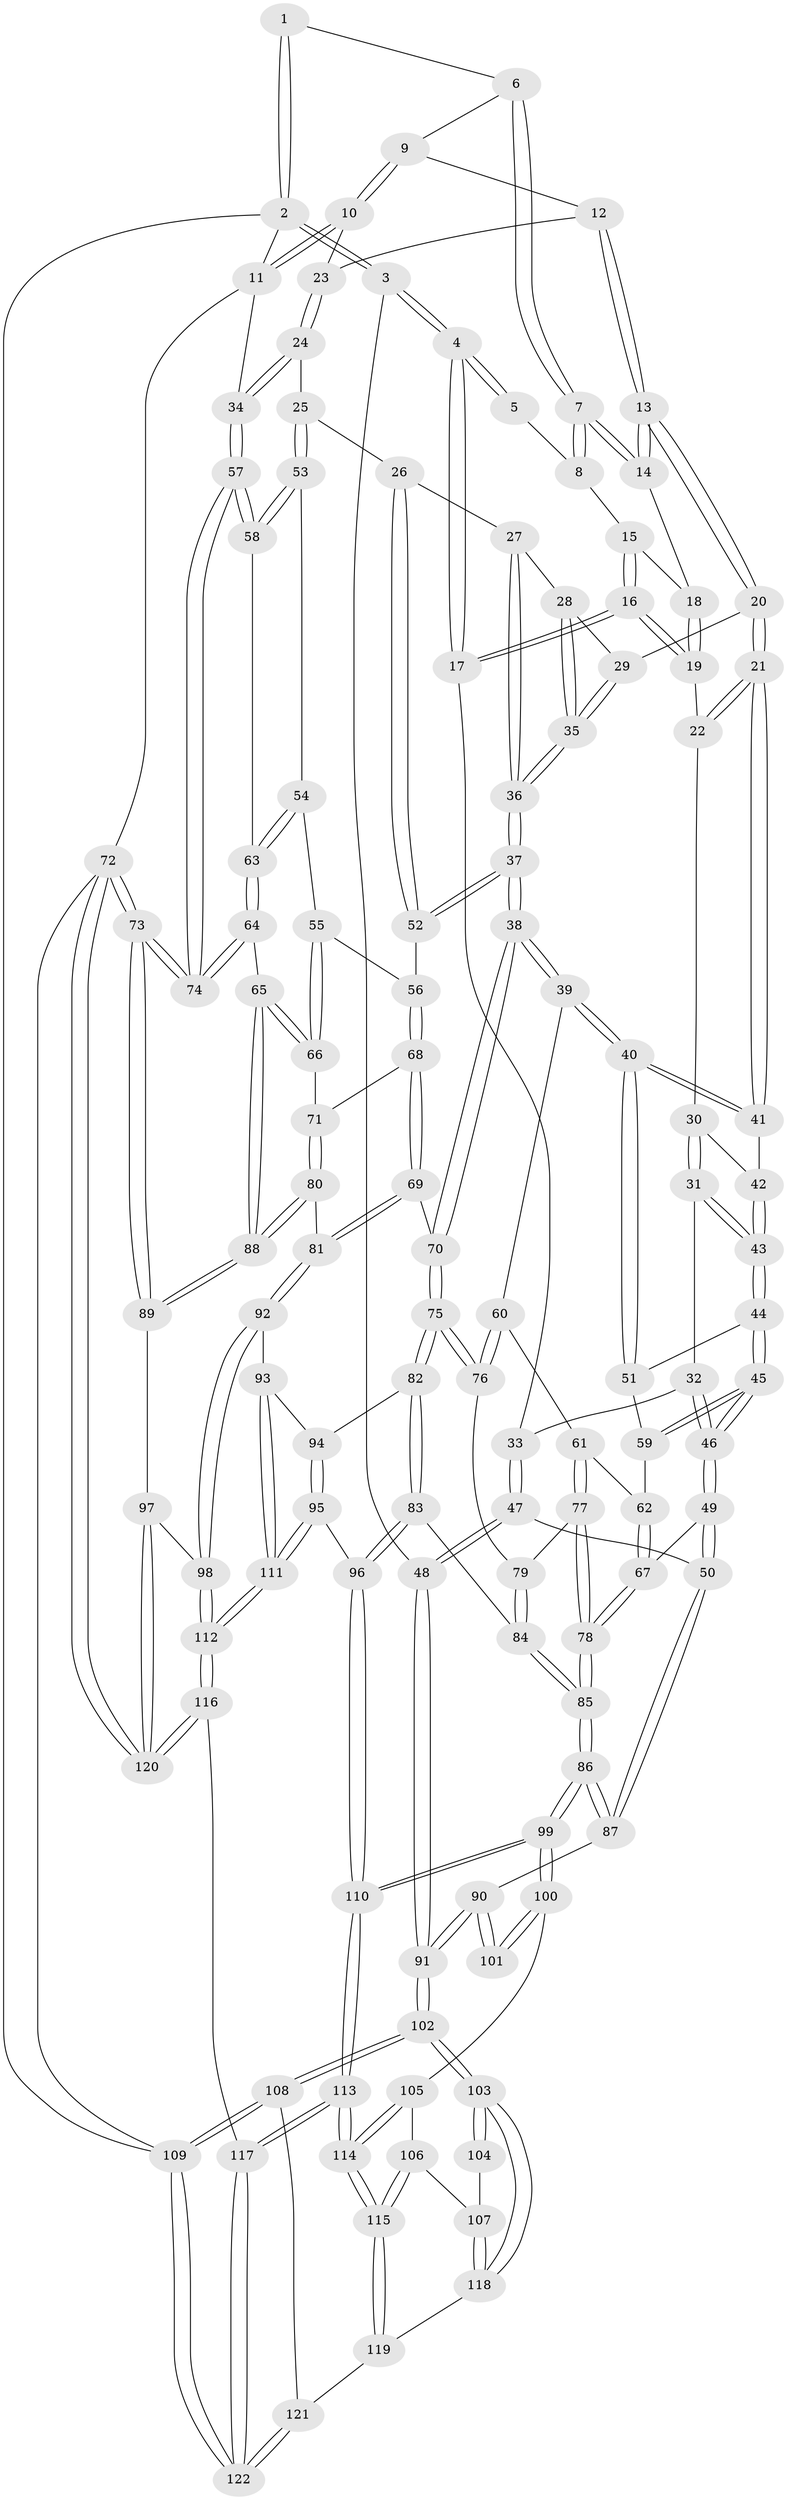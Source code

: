 // Generated by graph-tools (version 1.1) at 2025/16/03/09/25 04:16:48]
// undirected, 122 vertices, 302 edges
graph export_dot {
graph [start="1"]
  node [color=gray90,style=filled];
  1 [pos="+0.2478119721060723+0"];
  2 [pos="+0+0"];
  3 [pos="+0+0.16005608632724122"];
  4 [pos="+0+0.16176531774494646"];
  5 [pos="+0.035401499784548755+0.054439821697172514"];
  6 [pos="+0.24884572071053235+0"];
  7 [pos="+0.24732465660783598+0"];
  8 [pos="+0.08932113035747152+0.06936134836998077"];
  9 [pos="+0.5650192809211452+0"];
  10 [pos="+1+0"];
  11 [pos="+1+0"];
  12 [pos="+0.5472471715384056+0.14530011829876818"];
  13 [pos="+0.546238951450641+0.14674997222329741"];
  14 [pos="+0.2695610685599101+0.08963913909840539"];
  15 [pos="+0.08728108999934131+0.10425629198248004"];
  16 [pos="+0+0.19721464431626917"];
  17 [pos="+0+0.21288024779920287"];
  18 [pos="+0.24889536172940263+0.1459873282910665"];
  19 [pos="+0.24365742037703594+0.1721387226185023"];
  20 [pos="+0.539054671488218+0.1961988447767888"];
  21 [pos="+0.4563748842494139+0.29445970658734605"];
  22 [pos="+0.24651741752032166+0.18782365669213402"];
  23 [pos="+0.6722763829726486+0.14584034781603708"];
  24 [pos="+0.8602480683425244+0.26761972795892386"];
  25 [pos="+0.8421175140219553+0.29996121229119826"];
  26 [pos="+0.8065238158912194+0.3179842447155159"];
  27 [pos="+0.7011035332188045+0.30440181827832263"];
  28 [pos="+0.699863863819712+0.30404369787125657"];
  29 [pos="+0.6072816021779509+0.26556978135464965"];
  30 [pos="+0.22190483093952434+0.2721770686555842"];
  31 [pos="+0.2076969681048974+0.29561730615009874"];
  32 [pos="+0.19319516312827026+0.31040470755049776"];
  33 [pos="+0.08824868533877037+0.3288154527590072"];
  34 [pos="+1+0"];
  35 [pos="+0.6043639255488878+0.3843178504380181"];
  36 [pos="+0.5905144253467581+0.4588134453156778"];
  37 [pos="+0.580091661346058+0.49496313775870254"];
  38 [pos="+0.5765205265198898+0.4978443688603578"];
  39 [pos="+0.5082819094612935+0.4713397787317596"];
  40 [pos="+0.47801920436896794+0.4383658695644733"];
  41 [pos="+0.45373039799155435+0.3099794250498062"];
  42 [pos="+0.3433325709648778+0.34309379152552666"];
  43 [pos="+0.3114936476177822+0.3973712632412672"];
  44 [pos="+0.3132586889455575+0.435582055972861"];
  45 [pos="+0.2488120112162961+0.4889755721351985"];
  46 [pos="+0.2182793025169132+0.4980158428827538"];
  47 [pos="+0.05012552468556744+0.5125553970667481"];
  48 [pos="+0+0.5126247217780397"];
  49 [pos="+0.17044187693979274+0.5507431890734104"];
  50 [pos="+0.13938794901866744+0.5620893481341045"];
  51 [pos="+0.4546182280126991+0.4416367218844753"];
  52 [pos="+0.717096542421569+0.44552741605781515"];
  53 [pos="+0.9078997994005905+0.47046711555220333"];
  54 [pos="+0.8774953607327685+0.5038230547053675"];
  55 [pos="+0.8569938834722621+0.513850095005486"];
  56 [pos="+0.792850936625912+0.5317131169739217"];
  57 [pos="+1+0.5394022096555555"];
  58 [pos="+1+0.5176058497222253"];
  59 [pos="+0.33506885463031016+0.5273114429012321"];
  60 [pos="+0.4129584537726027+0.576574367756553"];
  61 [pos="+0.3987826834428915+0.5806934445718894"];
  62 [pos="+0.3528150580556052+0.5526126007595158"];
  63 [pos="+0.8982882447445657+0.6138833829721517"];
  64 [pos="+0.8938204821121911+0.6291583206028094"];
  65 [pos="+0.8441210517161347+0.6418550064222898"];
  66 [pos="+0.8426528586605593+0.6406437775669442"];
  67 [pos="+0.27740615766590737+0.6196281358389389"];
  68 [pos="+0.7863804669572976+0.5468723942836711"];
  69 [pos="+0.6627169357372776+0.6258386592027827"];
  70 [pos="+0.5984192683795341+0.573844137845475"];
  71 [pos="+0.8173175332240619+0.6277384894126903"];
  72 [pos="+1+1"];
  73 [pos="+1+0.9763344887672853"];
  74 [pos="+1+0.878654088089279"];
  75 [pos="+0.5213461595948393+0.6662745354398546"];
  76 [pos="+0.4481450663750786+0.6420438887651809"];
  77 [pos="+0.34823006296152664+0.6456434590283303"];
  78 [pos="+0.322358115178238+0.6643431890747509"];
  79 [pos="+0.4258570923642416+0.6622299206375971"];
  80 [pos="+0.7005361185751032+0.6619773097844499"];
  81 [pos="+0.6827217357187574+0.6623484285022826"];
  82 [pos="+0.5211451723024072+0.667346416637619"];
  83 [pos="+0.4877013662077752+0.7379171234736586"];
  84 [pos="+0.4162988630585602+0.7274732581822948"];
  85 [pos="+0.3253417953751545+0.7520801094064313"];
  86 [pos="+0.312494580893164+0.776028145048919"];
  87 [pos="+0.1318865068298212+0.6180873686765417"];
  88 [pos="+0.834409790134646+0.7117704447978342"];
  89 [pos="+0.8645918515253049+0.8208601868127094"];
  90 [pos="+0.11063406433475913+0.6771127967824266"];
  91 [pos="+0+0.7084925167180748"];
  92 [pos="+0.680379124455209+0.7222163501482189"];
  93 [pos="+0.641301266658337+0.7474682488325738"];
  94 [pos="+0.5796517031283124+0.728167465126374"];
  95 [pos="+0.519905212834529+0.7905832249311433"];
  96 [pos="+0.5032815519813553+0.7817351055092117"];
  97 [pos="+0.7794200348609196+0.8250236530431246"];
  98 [pos="+0.7533435200253762+0.8105175009713654"];
  99 [pos="+0.29409769247044565+0.8444798354765153"];
  100 [pos="+0.1253735501727758+0.7297494175759407"];
  101 [pos="+0.11072306135282386+0.6985566775646255"];
  102 [pos="+0+0.8542106388810984"];
  103 [pos="+0+0.8536839995440296"];
  104 [pos="+0.05640008248415901+0.7411693651446496"];
  105 [pos="+0.1068711254385619+0.7968847676825385"];
  106 [pos="+0.06571464139168526+0.8192712023772356"];
  107 [pos="+0.041464481347648734+0.8195934684603122"];
  108 [pos="+0+1"];
  109 [pos="+0+1"];
  110 [pos="+0.3057350909533109+0.9552447791881563"];
  111 [pos="+0.5749251073019027+0.8319473987679805"];
  112 [pos="+0.5873629325447999+0.8809375932587291"];
  113 [pos="+0.30314846417253477+0.9757638742443283"];
  114 [pos="+0.16635989679451027+0.9198399522046767"];
  115 [pos="+0.1180766744645312+0.9145051747641711"];
  116 [pos="+0.5462366037676055+1"];
  117 [pos="+0.36394686919607444+1"];
  118 [pos="+0+0.8657060503622932"];
  119 [pos="+0.07780521828798469+0.9173808559388144"];
  120 [pos="+0.5726532920733001+1"];
  121 [pos="+0.05732970310894454+0.9562206218984203"];
  122 [pos="+0+1"];
  1 -- 2;
  1 -- 2;
  1 -- 6;
  2 -- 3;
  2 -- 3;
  2 -- 11;
  2 -- 109;
  3 -- 4;
  3 -- 4;
  3 -- 48;
  4 -- 5;
  4 -- 5;
  4 -- 17;
  4 -- 17;
  5 -- 8;
  6 -- 7;
  6 -- 7;
  6 -- 9;
  7 -- 8;
  7 -- 8;
  7 -- 14;
  7 -- 14;
  8 -- 15;
  9 -- 10;
  9 -- 10;
  9 -- 12;
  10 -- 11;
  10 -- 11;
  10 -- 23;
  11 -- 34;
  11 -- 72;
  12 -- 13;
  12 -- 13;
  12 -- 23;
  13 -- 14;
  13 -- 14;
  13 -- 20;
  13 -- 20;
  14 -- 18;
  15 -- 16;
  15 -- 16;
  15 -- 18;
  16 -- 17;
  16 -- 17;
  16 -- 19;
  16 -- 19;
  17 -- 33;
  18 -- 19;
  18 -- 19;
  19 -- 22;
  20 -- 21;
  20 -- 21;
  20 -- 29;
  21 -- 22;
  21 -- 22;
  21 -- 41;
  21 -- 41;
  22 -- 30;
  23 -- 24;
  23 -- 24;
  24 -- 25;
  24 -- 34;
  24 -- 34;
  25 -- 26;
  25 -- 53;
  25 -- 53;
  26 -- 27;
  26 -- 52;
  26 -- 52;
  27 -- 28;
  27 -- 36;
  27 -- 36;
  28 -- 29;
  28 -- 35;
  28 -- 35;
  29 -- 35;
  29 -- 35;
  30 -- 31;
  30 -- 31;
  30 -- 42;
  31 -- 32;
  31 -- 43;
  31 -- 43;
  32 -- 33;
  32 -- 46;
  32 -- 46;
  33 -- 47;
  33 -- 47;
  34 -- 57;
  34 -- 57;
  35 -- 36;
  35 -- 36;
  36 -- 37;
  36 -- 37;
  37 -- 38;
  37 -- 38;
  37 -- 52;
  37 -- 52;
  38 -- 39;
  38 -- 39;
  38 -- 70;
  38 -- 70;
  39 -- 40;
  39 -- 40;
  39 -- 60;
  40 -- 41;
  40 -- 41;
  40 -- 51;
  40 -- 51;
  41 -- 42;
  42 -- 43;
  42 -- 43;
  43 -- 44;
  43 -- 44;
  44 -- 45;
  44 -- 45;
  44 -- 51;
  45 -- 46;
  45 -- 46;
  45 -- 59;
  45 -- 59;
  46 -- 49;
  46 -- 49;
  47 -- 48;
  47 -- 48;
  47 -- 50;
  48 -- 91;
  48 -- 91;
  49 -- 50;
  49 -- 50;
  49 -- 67;
  50 -- 87;
  50 -- 87;
  51 -- 59;
  52 -- 56;
  53 -- 54;
  53 -- 58;
  53 -- 58;
  54 -- 55;
  54 -- 63;
  54 -- 63;
  55 -- 56;
  55 -- 66;
  55 -- 66;
  56 -- 68;
  56 -- 68;
  57 -- 58;
  57 -- 58;
  57 -- 74;
  57 -- 74;
  58 -- 63;
  59 -- 62;
  60 -- 61;
  60 -- 76;
  60 -- 76;
  61 -- 62;
  61 -- 77;
  61 -- 77;
  62 -- 67;
  62 -- 67;
  63 -- 64;
  63 -- 64;
  64 -- 65;
  64 -- 74;
  64 -- 74;
  65 -- 66;
  65 -- 66;
  65 -- 88;
  65 -- 88;
  66 -- 71;
  67 -- 78;
  67 -- 78;
  68 -- 69;
  68 -- 69;
  68 -- 71;
  69 -- 70;
  69 -- 81;
  69 -- 81;
  70 -- 75;
  70 -- 75;
  71 -- 80;
  71 -- 80;
  72 -- 73;
  72 -- 73;
  72 -- 120;
  72 -- 120;
  72 -- 109;
  73 -- 74;
  73 -- 74;
  73 -- 89;
  73 -- 89;
  75 -- 76;
  75 -- 76;
  75 -- 82;
  75 -- 82;
  76 -- 79;
  77 -- 78;
  77 -- 78;
  77 -- 79;
  78 -- 85;
  78 -- 85;
  79 -- 84;
  79 -- 84;
  80 -- 81;
  80 -- 88;
  80 -- 88;
  81 -- 92;
  81 -- 92;
  82 -- 83;
  82 -- 83;
  82 -- 94;
  83 -- 84;
  83 -- 96;
  83 -- 96;
  84 -- 85;
  84 -- 85;
  85 -- 86;
  85 -- 86;
  86 -- 87;
  86 -- 87;
  86 -- 99;
  86 -- 99;
  87 -- 90;
  88 -- 89;
  88 -- 89;
  89 -- 97;
  90 -- 91;
  90 -- 91;
  90 -- 101;
  90 -- 101;
  91 -- 102;
  91 -- 102;
  92 -- 93;
  92 -- 98;
  92 -- 98;
  93 -- 94;
  93 -- 111;
  93 -- 111;
  94 -- 95;
  94 -- 95;
  95 -- 96;
  95 -- 111;
  95 -- 111;
  96 -- 110;
  96 -- 110;
  97 -- 98;
  97 -- 120;
  97 -- 120;
  98 -- 112;
  98 -- 112;
  99 -- 100;
  99 -- 100;
  99 -- 110;
  99 -- 110;
  100 -- 101;
  100 -- 101;
  100 -- 105;
  102 -- 103;
  102 -- 103;
  102 -- 108;
  102 -- 108;
  103 -- 104;
  103 -- 104;
  103 -- 118;
  103 -- 118;
  104 -- 107;
  105 -- 106;
  105 -- 114;
  105 -- 114;
  106 -- 107;
  106 -- 115;
  106 -- 115;
  107 -- 118;
  107 -- 118;
  108 -- 109;
  108 -- 109;
  108 -- 121;
  109 -- 122;
  109 -- 122;
  110 -- 113;
  110 -- 113;
  111 -- 112;
  111 -- 112;
  112 -- 116;
  112 -- 116;
  113 -- 114;
  113 -- 114;
  113 -- 117;
  113 -- 117;
  114 -- 115;
  114 -- 115;
  115 -- 119;
  115 -- 119;
  116 -- 117;
  116 -- 120;
  116 -- 120;
  117 -- 122;
  117 -- 122;
  118 -- 119;
  119 -- 121;
  121 -- 122;
  121 -- 122;
}
